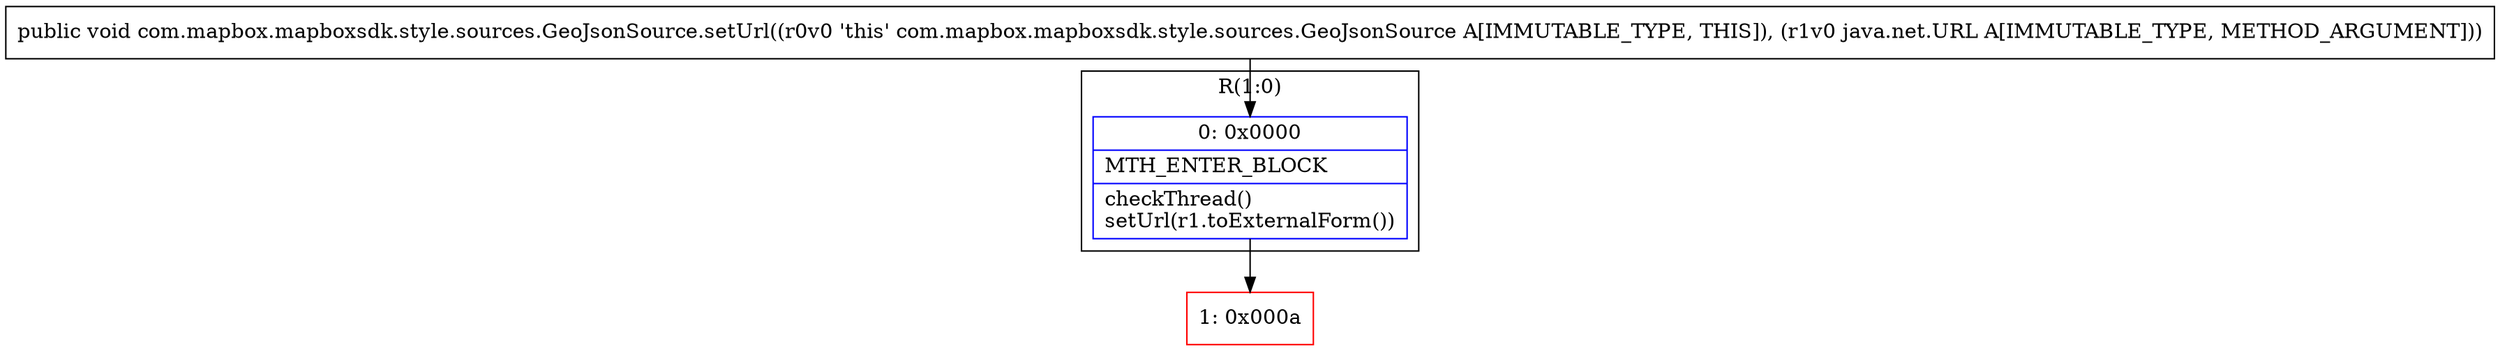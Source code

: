 digraph "CFG forcom.mapbox.mapboxsdk.style.sources.GeoJsonSource.setUrl(Ljava\/net\/URL;)V" {
subgraph cluster_Region_1051802473 {
label = "R(1:0)";
node [shape=record,color=blue];
Node_0 [shape=record,label="{0\:\ 0x0000|MTH_ENTER_BLOCK\l|checkThread()\lsetUrl(r1.toExternalForm())\l}"];
}
Node_1 [shape=record,color=red,label="{1\:\ 0x000a}"];
MethodNode[shape=record,label="{public void com.mapbox.mapboxsdk.style.sources.GeoJsonSource.setUrl((r0v0 'this' com.mapbox.mapboxsdk.style.sources.GeoJsonSource A[IMMUTABLE_TYPE, THIS]), (r1v0 java.net.URL A[IMMUTABLE_TYPE, METHOD_ARGUMENT])) }"];
MethodNode -> Node_0;
Node_0 -> Node_1;
}

